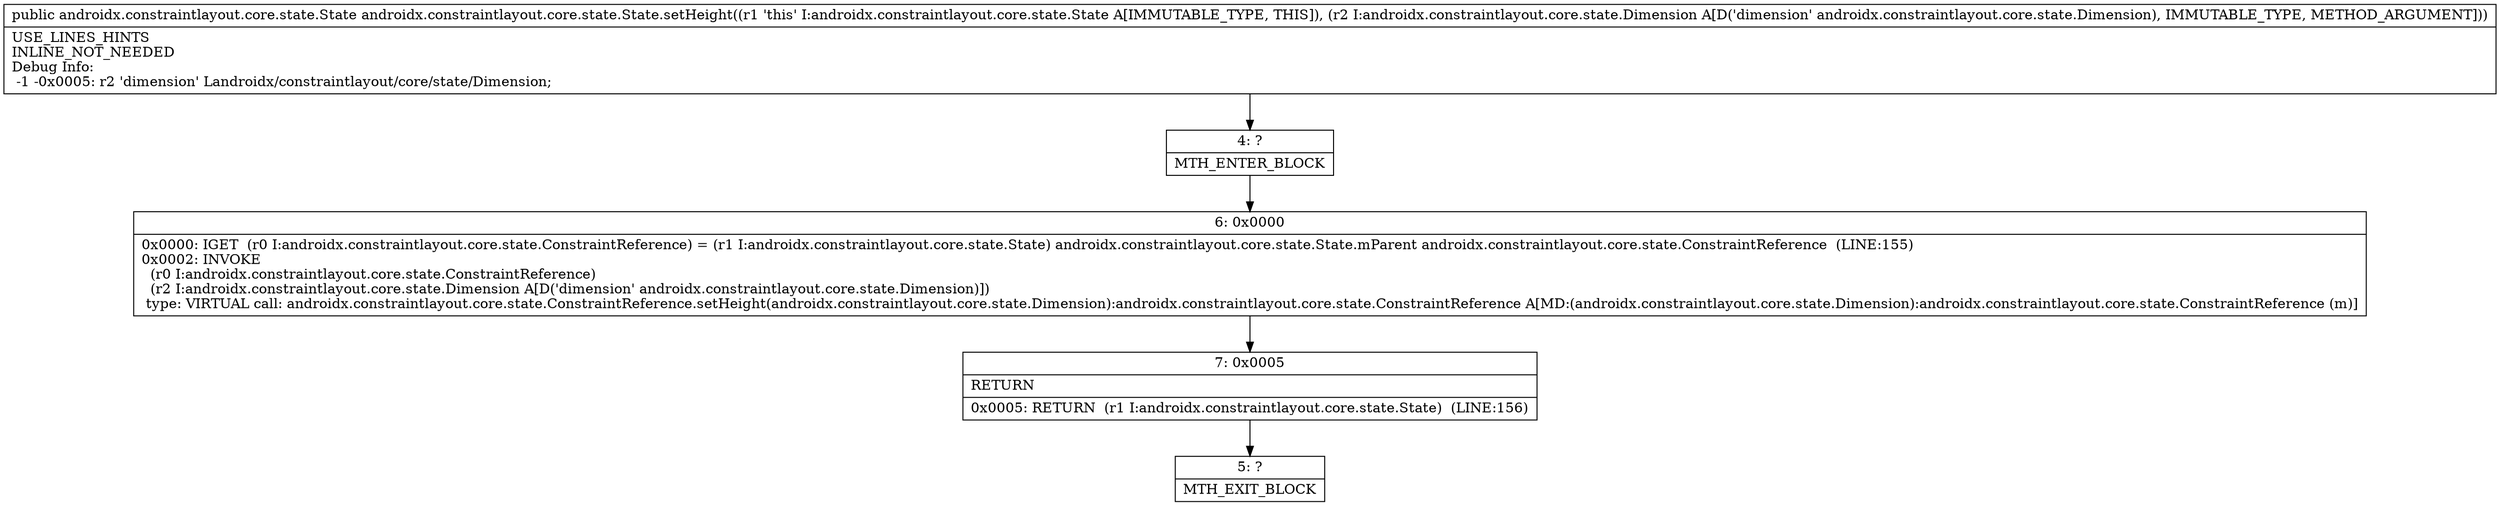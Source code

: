 digraph "CFG forandroidx.constraintlayout.core.state.State.setHeight(Landroidx\/constraintlayout\/core\/state\/Dimension;)Landroidx\/constraintlayout\/core\/state\/State;" {
Node_4 [shape=record,label="{4\:\ ?|MTH_ENTER_BLOCK\l}"];
Node_6 [shape=record,label="{6\:\ 0x0000|0x0000: IGET  (r0 I:androidx.constraintlayout.core.state.ConstraintReference) = (r1 I:androidx.constraintlayout.core.state.State) androidx.constraintlayout.core.state.State.mParent androidx.constraintlayout.core.state.ConstraintReference  (LINE:155)\l0x0002: INVOKE  \l  (r0 I:androidx.constraintlayout.core.state.ConstraintReference)\l  (r2 I:androidx.constraintlayout.core.state.Dimension A[D('dimension' androidx.constraintlayout.core.state.Dimension)])\l type: VIRTUAL call: androidx.constraintlayout.core.state.ConstraintReference.setHeight(androidx.constraintlayout.core.state.Dimension):androidx.constraintlayout.core.state.ConstraintReference A[MD:(androidx.constraintlayout.core.state.Dimension):androidx.constraintlayout.core.state.ConstraintReference (m)]\l}"];
Node_7 [shape=record,label="{7\:\ 0x0005|RETURN\l|0x0005: RETURN  (r1 I:androidx.constraintlayout.core.state.State)  (LINE:156)\l}"];
Node_5 [shape=record,label="{5\:\ ?|MTH_EXIT_BLOCK\l}"];
MethodNode[shape=record,label="{public androidx.constraintlayout.core.state.State androidx.constraintlayout.core.state.State.setHeight((r1 'this' I:androidx.constraintlayout.core.state.State A[IMMUTABLE_TYPE, THIS]), (r2 I:androidx.constraintlayout.core.state.Dimension A[D('dimension' androidx.constraintlayout.core.state.Dimension), IMMUTABLE_TYPE, METHOD_ARGUMENT]))  | USE_LINES_HINTS\lINLINE_NOT_NEEDED\lDebug Info:\l  \-1 \-0x0005: r2 'dimension' Landroidx\/constraintlayout\/core\/state\/Dimension;\l}"];
MethodNode -> Node_4;Node_4 -> Node_6;
Node_6 -> Node_7;
Node_7 -> Node_5;
}

